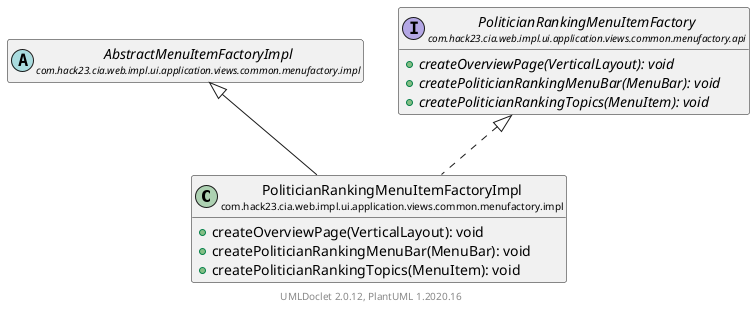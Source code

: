 @startuml
    set namespaceSeparator none
    hide empty fields
    hide empty methods

    class "<size:14>PoliticianRankingMenuItemFactoryImpl\n<size:10>com.hack23.cia.web.impl.ui.application.views.common.menufactory.impl" as com.hack23.cia.web.impl.ui.application.views.common.menufactory.impl.PoliticianRankingMenuItemFactoryImpl [[PoliticianRankingMenuItemFactoryImpl.html]] {
        +createOverviewPage(VerticalLayout): void
        +createPoliticianRankingMenuBar(MenuBar): void
        +createPoliticianRankingTopics(MenuItem): void
    }

    abstract class "<size:14>AbstractMenuItemFactoryImpl\n<size:10>com.hack23.cia.web.impl.ui.application.views.common.menufactory.impl" as com.hack23.cia.web.impl.ui.application.views.common.menufactory.impl.AbstractMenuItemFactoryImpl [[AbstractMenuItemFactoryImpl.html]]
    interface "<size:14>PoliticianRankingMenuItemFactory\n<size:10>com.hack23.cia.web.impl.ui.application.views.common.menufactory.api" as com.hack23.cia.web.impl.ui.application.views.common.menufactory.api.PoliticianRankingMenuItemFactory [[../api/PoliticianRankingMenuItemFactory.html]] {
        {abstract} +createOverviewPage(VerticalLayout): void
        {abstract} +createPoliticianRankingMenuBar(MenuBar): void
        {abstract} +createPoliticianRankingTopics(MenuItem): void
    }

    com.hack23.cia.web.impl.ui.application.views.common.menufactory.impl.AbstractMenuItemFactoryImpl <|-- com.hack23.cia.web.impl.ui.application.views.common.menufactory.impl.PoliticianRankingMenuItemFactoryImpl
    com.hack23.cia.web.impl.ui.application.views.common.menufactory.api.PoliticianRankingMenuItemFactory <|.. com.hack23.cia.web.impl.ui.application.views.common.menufactory.impl.PoliticianRankingMenuItemFactoryImpl

    center footer UMLDoclet 2.0.12, PlantUML 1.2020.16
@enduml
